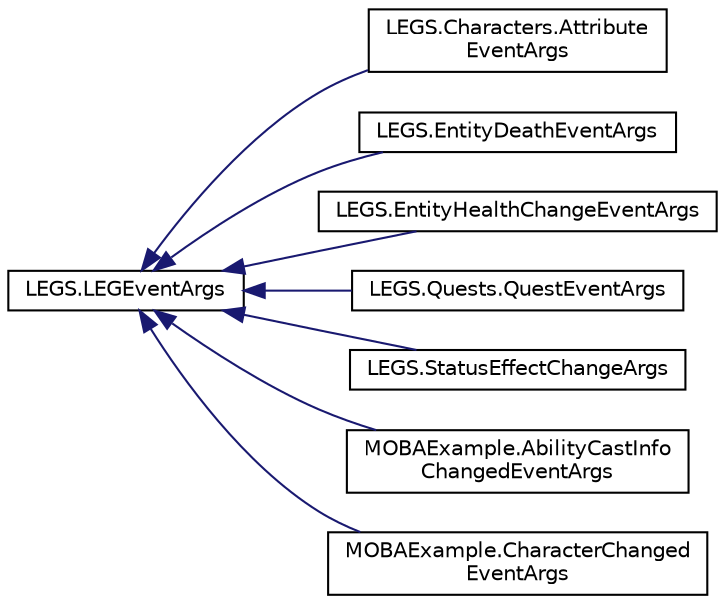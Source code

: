 digraph "Graphical Class Hierarchy"
{
 // LATEX_PDF_SIZE
  edge [fontname="Helvetica",fontsize="10",labelfontname="Helvetica",labelfontsize="10"];
  node [fontname="Helvetica",fontsize="10",shape=record];
  rankdir="LR";
  Node0 [label="LEGS.LEGEventArgs",height=0.2,width=0.4,color="black", fillcolor="white", style="filled",URL="$classLEGS_1_1LEGEventArgs.html",tooltip="LeGS event arguments base, for all events from EventManager"];
  Node0 -> Node1 [dir="back",color="midnightblue",fontsize="10",style="solid",fontname="Helvetica"];
  Node1 [label="LEGS.Characters.Attribute\lEventArgs",height=0.2,width=0.4,color="black", fillcolor="white", style="filled",URL="$classLEGS_1_1Characters_1_1AttributeEventArgs.html",tooltip="LEGEventArgs when an IAttributeHolder's attribute gets added, removed or modified"];
  Node0 -> Node2 [dir="back",color="midnightblue",fontsize="10",style="solid",fontname="Helvetica"];
  Node2 [label="LEGS.EntityDeathEventArgs",height=0.2,width=0.4,color="black", fillcolor="white", style="filled",URL="$classLEGS_1_1EntityDeathEventArgs.html",tooltip="When an IEntity gets destroyed"];
  Node0 -> Node3 [dir="back",color="midnightblue",fontsize="10",style="solid",fontname="Helvetica"];
  Node3 [label="LEGS.EntityHealthChangeEventArgs",height=0.2,width=0.4,color="black", fillcolor="white", style="filled",URL="$classLEGS_1_1EntityHealthChangeEventArgs.html",tooltip="When an IDamageable's health changes"];
  Node0 -> Node4 [dir="back",color="midnightblue",fontsize="10",style="solid",fontname="Helvetica"];
  Node4 [label="LEGS.Quests.QuestEventArgs",height=0.2,width=0.4,color="black", fillcolor="white", style="filled",URL="$classLEGS_1_1Quests_1_1QuestEventArgs.html",tooltip=" "];
  Node0 -> Node5 [dir="back",color="midnightblue",fontsize="10",style="solid",fontname="Helvetica"];
  Node5 [label="LEGS.StatusEffectChangeArgs",height=0.2,width=0.4,color="black", fillcolor="white", style="filled",URL="$classLEGS_1_1StatusEffectChangeArgs.html",tooltip="Event for changing of an IStatusEffect in an IEntity"];
  Node0 -> Node6 [dir="back",color="midnightblue",fontsize="10",style="solid",fontname="Helvetica"];
  Node6 [label="MOBAExample.AbilityCastInfo\lChangedEventArgs",height=0.2,width=0.4,color="black", fillcolor="white", style="filled",URL="$classMOBAExample_1_1AbilityCastInfoChangedEventArgs.html",tooltip="When an AbilityCastInfo has been changed on attached MOBAAbilityCaster. Often AbilityCastInfo...."];
  Node0 -> Node7 [dir="back",color="midnightblue",fontsize="10",style="solid",fontname="Helvetica"];
  Node7 [label="MOBAExample.CharacterChanged\lEventArgs",height=0.2,width=0.4,color="black", fillcolor="white", style="filled",URL="$classMOBAExample_1_1CharacterChangedEventArgs.html",tooltip="When a MOBACharacter has been altered. Often MOBACharacter.Mana or CharacterExperience...."];
}
